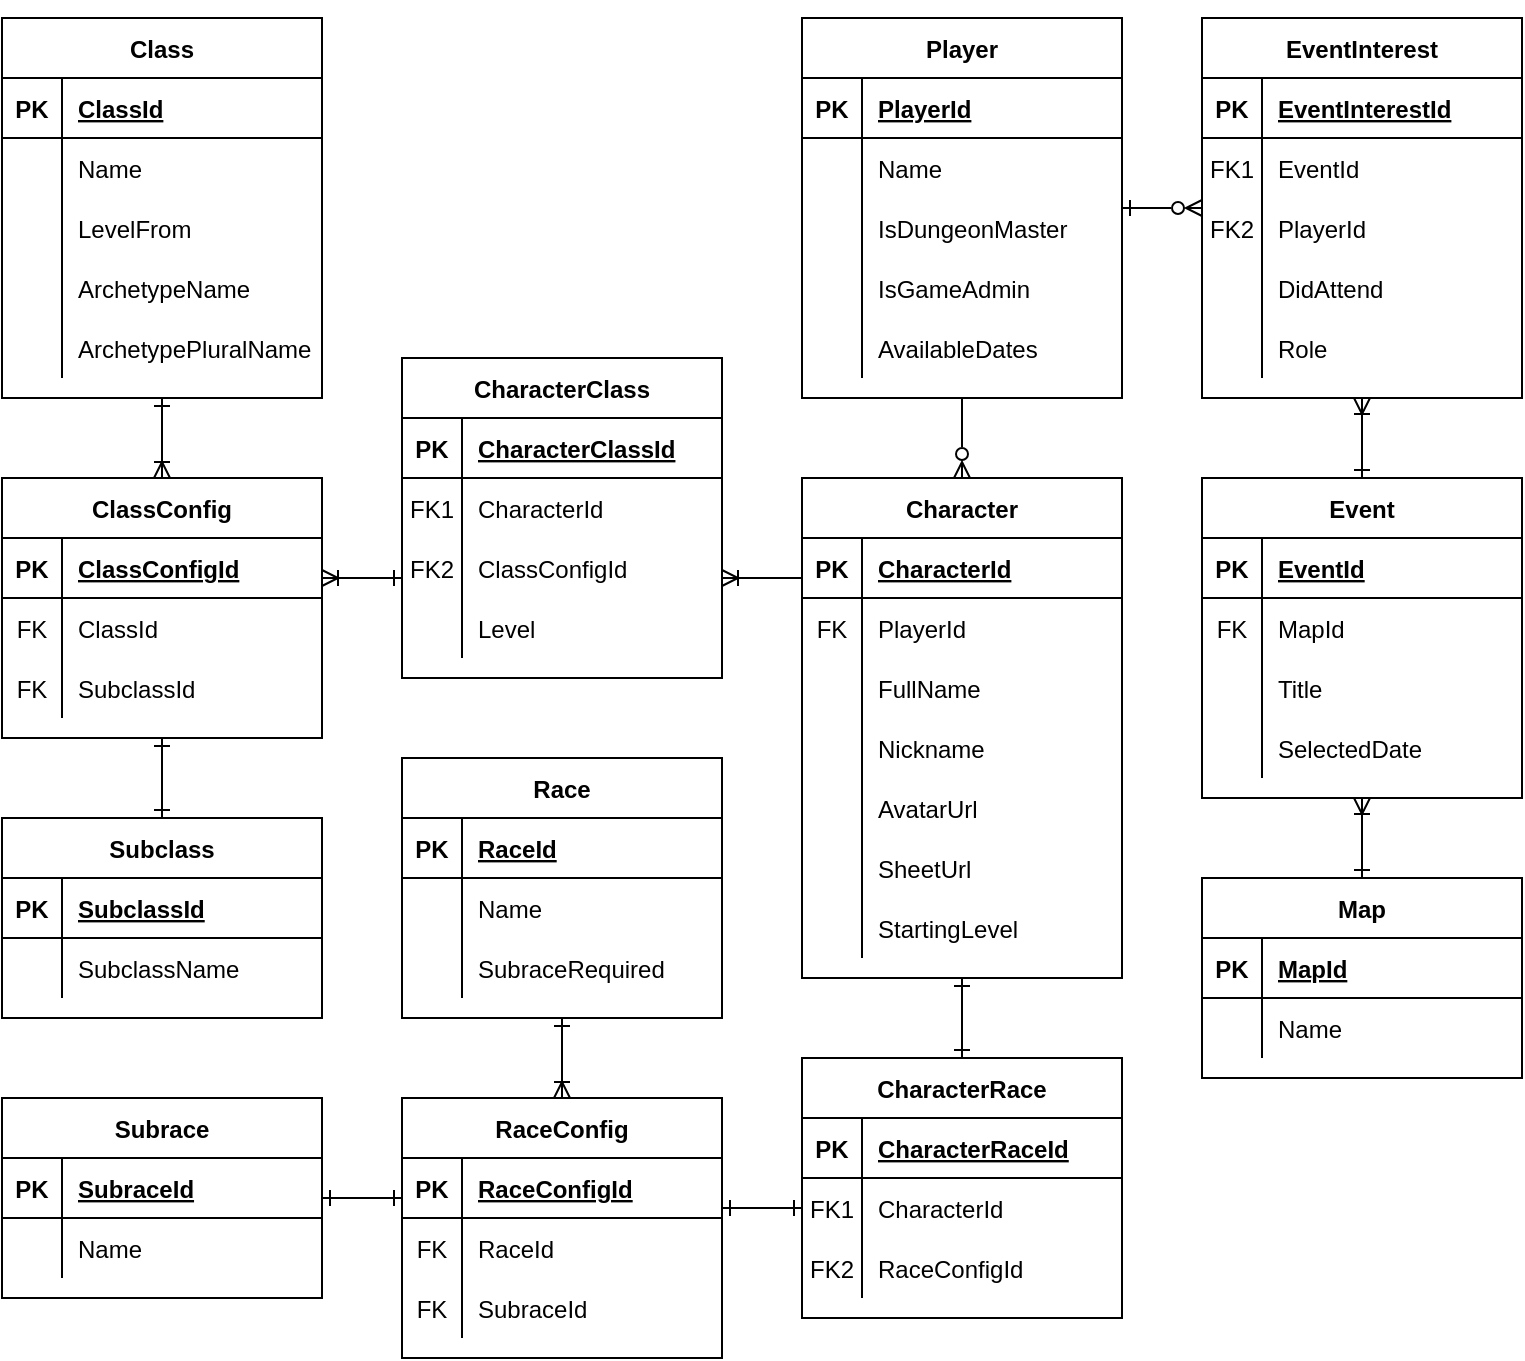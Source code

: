 <mxfile version="20.2.0" type="device"><diagram id="2PIoHwOyFSib4ZtVBoUn" name="Page-1"><mxGraphModel dx="2062" dy="1114" grid="1" gridSize="10" guides="1" tooltips="1" connect="1" arrows="1" fold="1" page="1" pageScale="1" pageWidth="827" pageHeight="1169" math="0" shadow="0"><root><mxCell id="0"/><mxCell id="1" parent="0"/><mxCell id="pl00mr86rT-ZZUNnbd3c-771" style="edgeStyle=elbowEdgeStyle;rounded=0;orthogonalLoop=1;jettySize=auto;elbow=vertical;html=1;startArrow=baseDash;startFill=0;endArrow=ERoneToMany;endFill=0;jumpStyle=arc;" parent="1" source="pl00mr86rT-ZZUNnbd3c-773" target="pl00mr86rT-ZZUNnbd3c-894" edge="1"><mxGeometry relative="1" as="geometry"/></mxCell><mxCell id="pl00mr86rT-ZZUNnbd3c-773" value="Character" style="shape=table;startSize=30;container=1;collapsible=1;childLayout=tableLayout;fixedRows=1;rowLines=0;fontStyle=1;align=center;resizeLast=1;strokeColor=default;" parent="1" vertex="1"><mxGeometry x="440" y="270" width="160" height="250" as="geometry"><mxRectangle x="250" y="50" width="100" height="30" as="alternateBounds"/></mxGeometry></mxCell><mxCell id="pl00mr86rT-ZZUNnbd3c-774" value="" style="shape=tableRow;horizontal=0;startSize=0;swimlaneHead=0;swimlaneBody=0;fillColor=none;collapsible=0;dropTarget=0;points=[[0,0.5],[1,0.5]];portConstraint=eastwest;top=0;left=0;right=0;bottom=1;strokeColor=default;" parent="pl00mr86rT-ZZUNnbd3c-773" vertex="1"><mxGeometry y="30" width="160" height="30" as="geometry"/></mxCell><mxCell id="pl00mr86rT-ZZUNnbd3c-775" value="PK" style="shape=partialRectangle;connectable=0;fillColor=none;top=0;left=0;bottom=0;right=0;fontStyle=1;overflow=hidden;strokeColor=default;" parent="pl00mr86rT-ZZUNnbd3c-774" vertex="1"><mxGeometry width="30" height="30" as="geometry"><mxRectangle width="30" height="30" as="alternateBounds"/></mxGeometry></mxCell><mxCell id="pl00mr86rT-ZZUNnbd3c-776" value="CharacterId" style="shape=partialRectangle;connectable=0;fillColor=none;top=0;left=0;bottom=0;right=0;align=left;spacingLeft=6;fontStyle=5;overflow=hidden;strokeColor=default;" parent="pl00mr86rT-ZZUNnbd3c-774" vertex="1"><mxGeometry x="30" width="130" height="30" as="geometry"><mxRectangle width="130" height="30" as="alternateBounds"/></mxGeometry></mxCell><mxCell id="pl00mr86rT-ZZUNnbd3c-777" value="" style="shape=tableRow;horizontal=0;startSize=0;swimlaneHead=0;swimlaneBody=0;fillColor=none;collapsible=0;dropTarget=0;points=[[0,0.5],[1,0.5]];portConstraint=eastwest;top=0;left=0;right=0;bottom=0;strokeColor=default;" parent="pl00mr86rT-ZZUNnbd3c-773" vertex="1"><mxGeometry y="60" width="160" height="30" as="geometry"/></mxCell><mxCell id="pl00mr86rT-ZZUNnbd3c-778" value="FK" style="shape=partialRectangle;connectable=0;fillColor=none;top=0;left=0;bottom=0;right=0;fontStyle=0;overflow=hidden;strokeColor=default;" parent="pl00mr86rT-ZZUNnbd3c-777" vertex="1"><mxGeometry width="30" height="30" as="geometry"><mxRectangle width="30" height="30" as="alternateBounds"/></mxGeometry></mxCell><mxCell id="pl00mr86rT-ZZUNnbd3c-779" value="PlayerId" style="shape=partialRectangle;connectable=0;fillColor=none;top=0;left=0;bottom=0;right=0;align=left;spacingLeft=6;fontStyle=0;overflow=hidden;strokeColor=default;" parent="pl00mr86rT-ZZUNnbd3c-777" vertex="1"><mxGeometry x="30" width="130" height="30" as="geometry"><mxRectangle width="130" height="30" as="alternateBounds"/></mxGeometry></mxCell><mxCell id="pl00mr86rT-ZZUNnbd3c-780" value="" style="shape=tableRow;horizontal=0;startSize=0;swimlaneHead=0;swimlaneBody=0;fillColor=none;collapsible=0;dropTarget=0;points=[[0,0.5],[1,0.5]];portConstraint=eastwest;top=0;left=0;right=0;bottom=0;strokeColor=default;" parent="pl00mr86rT-ZZUNnbd3c-773" vertex="1"><mxGeometry y="90" width="160" height="30" as="geometry"/></mxCell><mxCell id="pl00mr86rT-ZZUNnbd3c-781" value="" style="shape=partialRectangle;connectable=0;fillColor=none;top=0;left=0;bottom=0;right=0;editable=1;overflow=hidden;strokeColor=default;" parent="pl00mr86rT-ZZUNnbd3c-780" vertex="1"><mxGeometry width="30" height="30" as="geometry"><mxRectangle width="30" height="30" as="alternateBounds"/></mxGeometry></mxCell><mxCell id="pl00mr86rT-ZZUNnbd3c-782" value="FullName" style="shape=partialRectangle;connectable=0;fillColor=none;top=0;left=0;bottom=0;right=0;align=left;spacingLeft=6;overflow=hidden;strokeColor=default;" parent="pl00mr86rT-ZZUNnbd3c-780" vertex="1"><mxGeometry x="30" width="130" height="30" as="geometry"><mxRectangle width="130" height="30" as="alternateBounds"/></mxGeometry></mxCell><mxCell id="pl00mr86rT-ZZUNnbd3c-783" value="" style="shape=tableRow;horizontal=0;startSize=0;swimlaneHead=0;swimlaneBody=0;fillColor=none;collapsible=0;dropTarget=0;points=[[0,0.5],[1,0.5]];portConstraint=eastwest;top=0;left=0;right=0;bottom=0;strokeColor=default;" parent="pl00mr86rT-ZZUNnbd3c-773" vertex="1"><mxGeometry y="120" width="160" height="30" as="geometry"/></mxCell><mxCell id="pl00mr86rT-ZZUNnbd3c-784" value="" style="shape=partialRectangle;connectable=0;fillColor=none;top=0;left=0;bottom=0;right=0;editable=1;overflow=hidden;strokeColor=default;" parent="pl00mr86rT-ZZUNnbd3c-783" vertex="1"><mxGeometry width="30" height="30" as="geometry"><mxRectangle width="30" height="30" as="alternateBounds"/></mxGeometry></mxCell><mxCell id="pl00mr86rT-ZZUNnbd3c-785" value="Nickname" style="shape=partialRectangle;connectable=0;fillColor=none;top=0;left=0;bottom=0;right=0;align=left;spacingLeft=6;overflow=hidden;strokeColor=default;" parent="pl00mr86rT-ZZUNnbd3c-783" vertex="1"><mxGeometry x="30" width="130" height="30" as="geometry"><mxRectangle width="130" height="30" as="alternateBounds"/></mxGeometry></mxCell><mxCell id="pl00mr86rT-ZZUNnbd3c-786" value="" style="shape=tableRow;horizontal=0;startSize=0;swimlaneHead=0;swimlaneBody=0;fillColor=none;collapsible=0;dropTarget=0;points=[[0,0.5],[1,0.5]];portConstraint=eastwest;top=0;left=0;right=0;bottom=0;strokeColor=default;" parent="pl00mr86rT-ZZUNnbd3c-773" vertex="1"><mxGeometry y="150" width="160" height="30" as="geometry"/></mxCell><mxCell id="pl00mr86rT-ZZUNnbd3c-787" value="" style="shape=partialRectangle;connectable=0;fillColor=none;top=0;left=0;bottom=0;right=0;editable=1;overflow=hidden;strokeColor=default;" parent="pl00mr86rT-ZZUNnbd3c-786" vertex="1"><mxGeometry width="30" height="30" as="geometry"><mxRectangle width="30" height="30" as="alternateBounds"/></mxGeometry></mxCell><mxCell id="pl00mr86rT-ZZUNnbd3c-788" value="AvatarUrl" style="shape=partialRectangle;connectable=0;fillColor=none;top=0;left=0;bottom=0;right=0;align=left;spacingLeft=6;overflow=hidden;strokeColor=default;" parent="pl00mr86rT-ZZUNnbd3c-786" vertex="1"><mxGeometry x="30" width="130" height="30" as="geometry"><mxRectangle width="130" height="30" as="alternateBounds"/></mxGeometry></mxCell><mxCell id="pl00mr86rT-ZZUNnbd3c-789" value="" style="shape=tableRow;horizontal=0;startSize=0;swimlaneHead=0;swimlaneBody=0;fillColor=none;collapsible=0;dropTarget=0;points=[[0,0.5],[1,0.5]];portConstraint=eastwest;top=0;left=0;right=0;bottom=0;strokeColor=default;" parent="pl00mr86rT-ZZUNnbd3c-773" vertex="1"><mxGeometry y="180" width="160" height="30" as="geometry"/></mxCell><mxCell id="pl00mr86rT-ZZUNnbd3c-790" value="" style="shape=partialRectangle;connectable=0;fillColor=none;top=0;left=0;bottom=0;right=0;editable=1;overflow=hidden;strokeColor=default;" parent="pl00mr86rT-ZZUNnbd3c-789" vertex="1"><mxGeometry width="30" height="30" as="geometry"><mxRectangle width="30" height="30" as="alternateBounds"/></mxGeometry></mxCell><mxCell id="pl00mr86rT-ZZUNnbd3c-791" value="SheetUrl" style="shape=partialRectangle;connectable=0;fillColor=none;top=0;left=0;bottom=0;right=0;align=left;spacingLeft=6;overflow=hidden;strokeColor=default;" parent="pl00mr86rT-ZZUNnbd3c-789" vertex="1"><mxGeometry x="30" width="130" height="30" as="geometry"><mxRectangle width="130" height="30" as="alternateBounds"/></mxGeometry></mxCell><mxCell id="pl00mr86rT-ZZUNnbd3c-792" value="" style="shape=tableRow;horizontal=0;startSize=0;swimlaneHead=0;swimlaneBody=0;fillColor=none;collapsible=0;dropTarget=0;points=[[0,0.5],[1,0.5]];portConstraint=eastwest;top=0;left=0;right=0;bottom=0;strokeColor=default;" parent="pl00mr86rT-ZZUNnbd3c-773" vertex="1"><mxGeometry y="210" width="160" height="30" as="geometry"/></mxCell><mxCell id="pl00mr86rT-ZZUNnbd3c-793" value="" style="shape=partialRectangle;connectable=0;fillColor=none;top=0;left=0;bottom=0;right=0;editable=1;overflow=hidden;strokeColor=default;" parent="pl00mr86rT-ZZUNnbd3c-792" vertex="1"><mxGeometry width="30" height="30" as="geometry"><mxRectangle width="30" height="30" as="alternateBounds"/></mxGeometry></mxCell><mxCell id="pl00mr86rT-ZZUNnbd3c-794" value="StartingLevel" style="shape=partialRectangle;connectable=0;fillColor=none;top=0;left=0;bottom=0;right=0;align=left;spacingLeft=6;overflow=hidden;strokeColor=default;" parent="pl00mr86rT-ZZUNnbd3c-792" vertex="1"><mxGeometry x="30" width="130" height="30" as="geometry"><mxRectangle width="130" height="30" as="alternateBounds"/></mxGeometry></mxCell><mxCell id="pl00mr86rT-ZZUNnbd3c-795" style="edgeStyle=elbowEdgeStyle;rounded=0;orthogonalLoop=1;jettySize=auto;elbow=vertical;html=1;startArrow=ERone;startFill=0;endArrow=ERoneToMany;endFill=0;jumpStyle=arc;" parent="1" source="pl00mr86rT-ZZUNnbd3c-796" target="pl00mr86rT-ZZUNnbd3c-810" edge="1"><mxGeometry relative="1" as="geometry"/></mxCell><mxCell id="pl00mr86rT-ZZUNnbd3c-796" value="Event" style="shape=table;startSize=30;container=1;collapsible=1;childLayout=tableLayout;fixedRows=1;rowLines=0;fontStyle=1;align=center;resizeLast=1;strokeColor=default;" parent="1" vertex="1"><mxGeometry x="640" y="270" width="160" height="160" as="geometry"/></mxCell><mxCell id="pl00mr86rT-ZZUNnbd3c-797" value="" style="shape=tableRow;horizontal=0;startSize=0;swimlaneHead=0;swimlaneBody=0;fillColor=none;collapsible=0;dropTarget=0;points=[[0,0.5],[1,0.5]];portConstraint=eastwest;top=0;left=0;right=0;bottom=1;strokeColor=default;" parent="pl00mr86rT-ZZUNnbd3c-796" vertex="1"><mxGeometry y="30" width="160" height="30" as="geometry"/></mxCell><mxCell id="pl00mr86rT-ZZUNnbd3c-798" value="PK" style="shape=partialRectangle;connectable=0;fillColor=none;top=0;left=0;bottom=0;right=0;fontStyle=1;overflow=hidden;strokeColor=default;" parent="pl00mr86rT-ZZUNnbd3c-797" vertex="1"><mxGeometry width="30" height="30" as="geometry"><mxRectangle width="30" height="30" as="alternateBounds"/></mxGeometry></mxCell><mxCell id="pl00mr86rT-ZZUNnbd3c-799" value="EventId" style="shape=partialRectangle;connectable=0;fillColor=none;top=0;left=0;bottom=0;right=0;align=left;spacingLeft=6;fontStyle=5;overflow=hidden;strokeColor=default;" parent="pl00mr86rT-ZZUNnbd3c-797" vertex="1"><mxGeometry x="30" width="130" height="30" as="geometry"><mxRectangle width="130" height="30" as="alternateBounds"/></mxGeometry></mxCell><mxCell id="eulOB5lbCANw5u2mV5R6-4" value="" style="shape=tableRow;horizontal=0;startSize=0;swimlaneHead=0;swimlaneBody=0;fillColor=none;collapsible=0;dropTarget=0;points=[[0,0.5],[1,0.5]];portConstraint=eastwest;top=0;left=0;right=0;bottom=0;" parent="pl00mr86rT-ZZUNnbd3c-796" vertex="1"><mxGeometry y="60" width="160" height="30" as="geometry"/></mxCell><mxCell id="eulOB5lbCANw5u2mV5R6-5" value="FK" style="shape=partialRectangle;connectable=0;fillColor=none;top=0;left=0;bottom=0;right=0;fontStyle=0;overflow=hidden;" parent="eulOB5lbCANw5u2mV5R6-4" vertex="1"><mxGeometry width="30" height="30" as="geometry"><mxRectangle width="30" height="30" as="alternateBounds"/></mxGeometry></mxCell><mxCell id="eulOB5lbCANw5u2mV5R6-6" value="MapId" style="shape=partialRectangle;connectable=0;fillColor=none;top=0;left=0;bottom=0;right=0;align=left;spacingLeft=6;fontStyle=0;overflow=hidden;" parent="eulOB5lbCANw5u2mV5R6-4" vertex="1"><mxGeometry x="30" width="130" height="30" as="geometry"><mxRectangle width="130" height="30" as="alternateBounds"/></mxGeometry></mxCell><mxCell id="pl00mr86rT-ZZUNnbd3c-803" value="" style="shape=tableRow;horizontal=0;startSize=0;swimlaneHead=0;swimlaneBody=0;fillColor=none;collapsible=0;dropTarget=0;points=[[0,0.5],[1,0.5]];portConstraint=eastwest;top=0;left=0;right=0;bottom=0;strokeColor=default;" parent="pl00mr86rT-ZZUNnbd3c-796" vertex="1"><mxGeometry y="90" width="160" height="30" as="geometry"/></mxCell><mxCell id="pl00mr86rT-ZZUNnbd3c-804" value="" style="shape=partialRectangle;connectable=0;fillColor=none;top=0;left=0;bottom=0;right=0;editable=1;overflow=hidden;strokeColor=default;" parent="pl00mr86rT-ZZUNnbd3c-803" vertex="1"><mxGeometry width="30" height="30" as="geometry"><mxRectangle width="30" height="30" as="alternateBounds"/></mxGeometry></mxCell><mxCell id="pl00mr86rT-ZZUNnbd3c-805" value="Title" style="shape=partialRectangle;connectable=0;fillColor=none;top=0;left=0;bottom=0;right=0;align=left;spacingLeft=6;overflow=hidden;strokeColor=default;" parent="pl00mr86rT-ZZUNnbd3c-803" vertex="1"><mxGeometry x="30" width="130" height="30" as="geometry"><mxRectangle width="130" height="30" as="alternateBounds"/></mxGeometry></mxCell><mxCell id="pl00mr86rT-ZZUNnbd3c-806" value="" style="shape=tableRow;horizontal=0;startSize=0;swimlaneHead=0;swimlaneBody=0;fillColor=none;collapsible=0;dropTarget=0;points=[[0,0.5],[1,0.5]];portConstraint=eastwest;top=0;left=0;right=0;bottom=0;strokeColor=default;" parent="pl00mr86rT-ZZUNnbd3c-796" vertex="1"><mxGeometry y="120" width="160" height="30" as="geometry"/></mxCell><mxCell id="pl00mr86rT-ZZUNnbd3c-807" value="" style="shape=partialRectangle;connectable=0;fillColor=none;top=0;left=0;bottom=0;right=0;editable=1;overflow=hidden;strokeColor=default;" parent="pl00mr86rT-ZZUNnbd3c-806" vertex="1"><mxGeometry width="30" height="30" as="geometry"><mxRectangle width="30" height="30" as="alternateBounds"/></mxGeometry></mxCell><mxCell id="pl00mr86rT-ZZUNnbd3c-808" value="SelectedDate" style="shape=partialRectangle;connectable=0;fillColor=none;top=0;left=0;bottom=0;right=0;align=left;spacingLeft=6;overflow=hidden;strokeColor=default;" parent="pl00mr86rT-ZZUNnbd3c-806" vertex="1"><mxGeometry x="30" width="130" height="30" as="geometry"><mxRectangle width="130" height="30" as="alternateBounds"/></mxGeometry></mxCell><mxCell id="pl00mr86rT-ZZUNnbd3c-810" value="EventInterest" style="shape=table;startSize=30;container=1;collapsible=1;childLayout=tableLayout;fixedRows=1;rowLines=0;fontStyle=1;align=center;resizeLast=1;strokeColor=default;" parent="1" vertex="1"><mxGeometry x="640" y="40" width="160" height="190" as="geometry"/></mxCell><mxCell id="pl00mr86rT-ZZUNnbd3c-811" value="" style="shape=tableRow;horizontal=0;startSize=0;swimlaneHead=0;swimlaneBody=0;fillColor=none;collapsible=0;dropTarget=0;points=[[0,0.5],[1,0.5]];portConstraint=eastwest;top=0;left=0;right=0;bottom=1;strokeColor=default;" parent="pl00mr86rT-ZZUNnbd3c-810" vertex="1"><mxGeometry y="30" width="160" height="30" as="geometry"/></mxCell><mxCell id="pl00mr86rT-ZZUNnbd3c-812" value="PK" style="shape=partialRectangle;connectable=0;fillColor=none;top=0;left=0;bottom=0;right=0;fontStyle=1;overflow=hidden;strokeColor=default;" parent="pl00mr86rT-ZZUNnbd3c-811" vertex="1"><mxGeometry width="30" height="30" as="geometry"><mxRectangle width="30" height="30" as="alternateBounds"/></mxGeometry></mxCell><mxCell id="pl00mr86rT-ZZUNnbd3c-813" value="EventInterestId" style="shape=partialRectangle;connectable=0;fillColor=none;top=0;left=0;bottom=0;right=0;align=left;spacingLeft=6;fontStyle=5;overflow=hidden;strokeColor=default;" parent="pl00mr86rT-ZZUNnbd3c-811" vertex="1"><mxGeometry x="30" width="130" height="30" as="geometry"><mxRectangle width="130" height="30" as="alternateBounds"/></mxGeometry></mxCell><mxCell id="pl00mr86rT-ZZUNnbd3c-814" value="" style="shape=tableRow;horizontal=0;startSize=0;swimlaneHead=0;swimlaneBody=0;fillColor=none;collapsible=0;dropTarget=0;points=[[0,0.5],[1,0.5]];portConstraint=eastwest;top=0;left=0;right=0;bottom=0;strokeColor=default;" parent="pl00mr86rT-ZZUNnbd3c-810" vertex="1"><mxGeometry y="60" width="160" height="30" as="geometry"/></mxCell><mxCell id="pl00mr86rT-ZZUNnbd3c-815" value="FK1" style="shape=partialRectangle;connectable=0;fillColor=none;top=0;left=0;bottom=0;right=0;fontStyle=0;overflow=hidden;strokeColor=default;" parent="pl00mr86rT-ZZUNnbd3c-814" vertex="1"><mxGeometry width="30" height="30" as="geometry"><mxRectangle width="30" height="30" as="alternateBounds"/></mxGeometry></mxCell><mxCell id="pl00mr86rT-ZZUNnbd3c-816" value="EventId" style="shape=partialRectangle;connectable=0;fillColor=none;top=0;left=0;bottom=0;right=0;align=left;spacingLeft=6;fontStyle=0;overflow=hidden;strokeColor=default;" parent="pl00mr86rT-ZZUNnbd3c-814" vertex="1"><mxGeometry x="30" width="130" height="30" as="geometry"><mxRectangle width="130" height="30" as="alternateBounds"/></mxGeometry></mxCell><mxCell id="pl00mr86rT-ZZUNnbd3c-817" value="" style="shape=tableRow;horizontal=0;startSize=0;swimlaneHead=0;swimlaneBody=0;fillColor=none;collapsible=0;dropTarget=0;points=[[0,0.5],[1,0.5]];portConstraint=eastwest;top=0;left=0;right=0;bottom=0;strokeColor=default;" parent="pl00mr86rT-ZZUNnbd3c-810" vertex="1"><mxGeometry y="90" width="160" height="30" as="geometry"/></mxCell><mxCell id="pl00mr86rT-ZZUNnbd3c-818" value="FK2" style="shape=partialRectangle;connectable=0;fillColor=none;top=0;left=0;bottom=0;right=0;fontStyle=0;overflow=hidden;strokeColor=default;" parent="pl00mr86rT-ZZUNnbd3c-817" vertex="1"><mxGeometry width="30" height="30" as="geometry"><mxRectangle width="30" height="30" as="alternateBounds"/></mxGeometry></mxCell><mxCell id="pl00mr86rT-ZZUNnbd3c-819" value="PlayerId" style="shape=partialRectangle;connectable=0;fillColor=none;top=0;left=0;bottom=0;right=0;align=left;spacingLeft=6;fontStyle=0;overflow=hidden;strokeColor=default;" parent="pl00mr86rT-ZZUNnbd3c-817" vertex="1"><mxGeometry x="30" width="130" height="30" as="geometry"><mxRectangle width="130" height="30" as="alternateBounds"/></mxGeometry></mxCell><mxCell id="pl00mr86rT-ZZUNnbd3c-820" value="" style="shape=tableRow;horizontal=0;startSize=0;swimlaneHead=0;swimlaneBody=0;fillColor=none;collapsible=0;dropTarget=0;points=[[0,0.5],[1,0.5]];portConstraint=eastwest;top=0;left=0;right=0;bottom=0;strokeColor=default;" parent="pl00mr86rT-ZZUNnbd3c-810" vertex="1"><mxGeometry y="120" width="160" height="30" as="geometry"/></mxCell><mxCell id="pl00mr86rT-ZZUNnbd3c-821" value="" style="shape=partialRectangle;connectable=0;fillColor=none;top=0;left=0;bottom=0;right=0;editable=1;overflow=hidden;strokeColor=default;" parent="pl00mr86rT-ZZUNnbd3c-820" vertex="1"><mxGeometry width="30" height="30" as="geometry"><mxRectangle width="30" height="30" as="alternateBounds"/></mxGeometry></mxCell><mxCell id="pl00mr86rT-ZZUNnbd3c-822" value="DidAttend" style="shape=partialRectangle;connectable=0;fillColor=none;top=0;left=0;bottom=0;right=0;align=left;spacingLeft=6;overflow=hidden;strokeColor=default;" parent="pl00mr86rT-ZZUNnbd3c-820" vertex="1"><mxGeometry x="30" width="130" height="30" as="geometry"><mxRectangle width="130" height="30" as="alternateBounds"/></mxGeometry></mxCell><mxCell id="u3rQ0SzodB-7-QJW2lzJ-1" value="" style="shape=tableRow;horizontal=0;startSize=0;swimlaneHead=0;swimlaneBody=0;fillColor=none;collapsible=0;dropTarget=0;points=[[0,0.5],[1,0.5]];portConstraint=eastwest;top=0;left=0;right=0;bottom=0;" parent="pl00mr86rT-ZZUNnbd3c-810" vertex="1"><mxGeometry y="150" width="160" height="30" as="geometry"/></mxCell><mxCell id="u3rQ0SzodB-7-QJW2lzJ-2" value="" style="shape=partialRectangle;connectable=0;fillColor=none;top=0;left=0;bottom=0;right=0;editable=1;overflow=hidden;" parent="u3rQ0SzodB-7-QJW2lzJ-1" vertex="1"><mxGeometry width="30" height="30" as="geometry"><mxRectangle width="30" height="30" as="alternateBounds"/></mxGeometry></mxCell><mxCell id="u3rQ0SzodB-7-QJW2lzJ-3" value="Role" style="shape=partialRectangle;connectable=0;fillColor=none;top=0;left=0;bottom=0;right=0;align=left;spacingLeft=6;overflow=hidden;" parent="u3rQ0SzodB-7-QJW2lzJ-1" vertex="1"><mxGeometry x="30" width="130" height="30" as="geometry"><mxRectangle width="130" height="30" as="alternateBounds"/></mxGeometry></mxCell><mxCell id="pl00mr86rT-ZZUNnbd3c-836" style="edgeStyle=elbowEdgeStyle;rounded=0;orthogonalLoop=1;jettySize=auto;elbow=vertical;html=1;startArrow=baseDash;startFill=0;endArrow=ERzeroToMany;endFill=0;jumpStyle=arc;" parent="1" source="pl00mr86rT-ZZUNnbd3c-838" target="pl00mr86rT-ZZUNnbd3c-773" edge="1"><mxGeometry relative="1" as="geometry"/></mxCell><mxCell id="pl00mr86rT-ZZUNnbd3c-837" style="edgeStyle=elbowEdgeStyle;orthogonalLoop=1;jettySize=auto;html=1;startArrow=ERone;startFill=0;endArrow=ERzeroToMany;endFill=0;rounded=0;jumpStyle=arc;elbow=vertical;" parent="1" source="pl00mr86rT-ZZUNnbd3c-838" target="pl00mr86rT-ZZUNnbd3c-810" edge="1"><mxGeometry relative="1" as="geometry"/></mxCell><mxCell id="pl00mr86rT-ZZUNnbd3c-838" value="Player" style="shape=table;startSize=30;container=1;collapsible=1;childLayout=tableLayout;fixedRows=1;rowLines=0;fontStyle=1;align=center;resizeLast=1;strokeColor=default;" parent="1" vertex="1"><mxGeometry x="440" y="40" width="160" height="190" as="geometry"/></mxCell><mxCell id="pl00mr86rT-ZZUNnbd3c-839" value="" style="shape=tableRow;horizontal=0;startSize=0;swimlaneHead=0;swimlaneBody=0;fillColor=none;collapsible=0;dropTarget=0;points=[[0,0.5],[1,0.5]];portConstraint=eastwest;top=0;left=0;right=0;bottom=1;strokeColor=default;" parent="pl00mr86rT-ZZUNnbd3c-838" vertex="1"><mxGeometry y="30" width="160" height="30" as="geometry"/></mxCell><mxCell id="pl00mr86rT-ZZUNnbd3c-840" value="PK" style="shape=partialRectangle;connectable=0;fillColor=none;top=0;left=0;bottom=0;right=0;fontStyle=1;overflow=hidden;strokeColor=default;" parent="pl00mr86rT-ZZUNnbd3c-839" vertex="1"><mxGeometry width="30" height="30" as="geometry"><mxRectangle width="30" height="30" as="alternateBounds"/></mxGeometry></mxCell><mxCell id="pl00mr86rT-ZZUNnbd3c-841" value="PlayerId" style="shape=partialRectangle;connectable=0;fillColor=none;top=0;left=0;bottom=0;right=0;align=left;spacingLeft=6;fontStyle=5;overflow=hidden;strokeColor=default;" parent="pl00mr86rT-ZZUNnbd3c-839" vertex="1"><mxGeometry x="30" width="130" height="30" as="geometry"><mxRectangle width="130" height="30" as="alternateBounds"/></mxGeometry></mxCell><mxCell id="pl00mr86rT-ZZUNnbd3c-842" value="" style="shape=tableRow;horizontal=0;startSize=0;swimlaneHead=0;swimlaneBody=0;fillColor=none;collapsible=0;dropTarget=0;points=[[0,0.5],[1,0.5]];portConstraint=eastwest;top=0;left=0;right=0;bottom=0;strokeColor=default;" parent="pl00mr86rT-ZZUNnbd3c-838" vertex="1"><mxGeometry y="60" width="160" height="30" as="geometry"/></mxCell><mxCell id="pl00mr86rT-ZZUNnbd3c-843" value="" style="shape=partialRectangle;connectable=0;fillColor=none;top=0;left=0;bottom=0;right=0;editable=1;overflow=hidden;strokeColor=default;" parent="pl00mr86rT-ZZUNnbd3c-842" vertex="1"><mxGeometry width="30" height="30" as="geometry"><mxRectangle width="30" height="30" as="alternateBounds"/></mxGeometry></mxCell><mxCell id="pl00mr86rT-ZZUNnbd3c-844" value="Name" style="shape=partialRectangle;connectable=0;fillColor=none;top=0;left=0;bottom=0;right=0;align=left;spacingLeft=6;overflow=hidden;strokeColor=default;" parent="pl00mr86rT-ZZUNnbd3c-842" vertex="1"><mxGeometry x="30" width="130" height="30" as="geometry"><mxRectangle width="130" height="30" as="alternateBounds"/></mxGeometry></mxCell><mxCell id="pl00mr86rT-ZZUNnbd3c-845" value="" style="shape=tableRow;horizontal=0;startSize=0;swimlaneHead=0;swimlaneBody=0;fillColor=none;collapsible=0;dropTarget=0;points=[[0,0.5],[1,0.5]];portConstraint=eastwest;top=0;left=0;right=0;bottom=0;strokeColor=default;" parent="pl00mr86rT-ZZUNnbd3c-838" vertex="1"><mxGeometry y="90" width="160" height="30" as="geometry"/></mxCell><mxCell id="pl00mr86rT-ZZUNnbd3c-846" value="" style="shape=partialRectangle;connectable=0;fillColor=none;top=0;left=0;bottom=0;right=0;editable=1;overflow=hidden;strokeColor=default;" parent="pl00mr86rT-ZZUNnbd3c-845" vertex="1"><mxGeometry width="30" height="30" as="geometry"><mxRectangle width="30" height="30" as="alternateBounds"/></mxGeometry></mxCell><mxCell id="pl00mr86rT-ZZUNnbd3c-847" value="IsDungeonMaster" style="shape=partialRectangle;connectable=0;fillColor=none;top=0;left=0;bottom=0;right=0;align=left;spacingLeft=6;overflow=hidden;strokeColor=default;" parent="pl00mr86rT-ZZUNnbd3c-845" vertex="1"><mxGeometry x="30" width="130" height="30" as="geometry"><mxRectangle width="130" height="30" as="alternateBounds"/></mxGeometry></mxCell><mxCell id="pl00mr86rT-ZZUNnbd3c-848" value="" style="shape=tableRow;horizontal=0;startSize=0;swimlaneHead=0;swimlaneBody=0;fillColor=none;collapsible=0;dropTarget=0;points=[[0,0.5],[1,0.5]];portConstraint=eastwest;top=0;left=0;right=0;bottom=0;strokeColor=default;" parent="pl00mr86rT-ZZUNnbd3c-838" vertex="1"><mxGeometry y="120" width="160" height="30" as="geometry"/></mxCell><mxCell id="pl00mr86rT-ZZUNnbd3c-849" value="" style="shape=partialRectangle;connectable=0;fillColor=none;top=0;left=0;bottom=0;right=0;editable=1;overflow=hidden;strokeColor=default;" parent="pl00mr86rT-ZZUNnbd3c-848" vertex="1"><mxGeometry width="30" height="30" as="geometry"><mxRectangle width="30" height="30" as="alternateBounds"/></mxGeometry></mxCell><mxCell id="pl00mr86rT-ZZUNnbd3c-850" value="IsGameAdmin" style="shape=partialRectangle;connectable=0;fillColor=none;top=0;left=0;bottom=0;right=0;align=left;spacingLeft=6;overflow=hidden;strokeColor=default;" parent="pl00mr86rT-ZZUNnbd3c-848" vertex="1"><mxGeometry x="30" width="130" height="30" as="geometry"><mxRectangle width="130" height="30" as="alternateBounds"/></mxGeometry></mxCell><mxCell id="DCHIYSbHle-STQHi3aDu-1" value="" style="shape=tableRow;horizontal=0;startSize=0;swimlaneHead=0;swimlaneBody=0;fillColor=none;collapsible=0;dropTarget=0;points=[[0,0.5],[1,0.5]];portConstraint=eastwest;top=0;left=0;right=0;bottom=0;" parent="pl00mr86rT-ZZUNnbd3c-838" vertex="1"><mxGeometry y="150" width="160" height="30" as="geometry"/></mxCell><mxCell id="DCHIYSbHle-STQHi3aDu-2" value="" style="shape=partialRectangle;connectable=0;fillColor=none;top=0;left=0;bottom=0;right=0;editable=1;overflow=hidden;" parent="DCHIYSbHle-STQHi3aDu-1" vertex="1"><mxGeometry width="30" height="30" as="geometry"><mxRectangle width="30" height="30" as="alternateBounds"/></mxGeometry></mxCell><mxCell id="DCHIYSbHle-STQHi3aDu-3" value="AvailableDates" style="shape=partialRectangle;connectable=0;fillColor=none;top=0;left=0;bottom=0;right=0;align=left;spacingLeft=6;overflow=hidden;" parent="DCHIYSbHle-STQHi3aDu-1" vertex="1"><mxGeometry x="30" width="130" height="30" as="geometry"><mxRectangle width="130" height="30" as="alternateBounds"/></mxGeometry></mxCell><mxCell id="pl00mr86rT-ZZUNnbd3c-855" value="Class" style="shape=table;startSize=30;container=1;collapsible=1;childLayout=tableLayout;fixedRows=1;rowLines=0;fontStyle=1;align=center;resizeLast=1;strokeColor=default;" parent="1" vertex="1"><mxGeometry x="40" y="40" width="160" height="190" as="geometry"/></mxCell><mxCell id="pl00mr86rT-ZZUNnbd3c-856" value="" style="shape=tableRow;horizontal=0;startSize=0;swimlaneHead=0;swimlaneBody=0;fillColor=none;collapsible=0;dropTarget=0;points=[[0,0.5],[1,0.5]];portConstraint=eastwest;top=0;left=0;right=0;bottom=1;strokeColor=default;" parent="pl00mr86rT-ZZUNnbd3c-855" vertex="1"><mxGeometry y="30" width="160" height="30" as="geometry"/></mxCell><mxCell id="pl00mr86rT-ZZUNnbd3c-857" value="PK" style="shape=partialRectangle;connectable=0;fillColor=none;top=0;left=0;bottom=0;right=0;fontStyle=1;overflow=hidden;strokeColor=default;" parent="pl00mr86rT-ZZUNnbd3c-856" vertex="1"><mxGeometry width="30" height="30" as="geometry"><mxRectangle width="30" height="30" as="alternateBounds"/></mxGeometry></mxCell><mxCell id="pl00mr86rT-ZZUNnbd3c-858" value="ClassId" style="shape=partialRectangle;connectable=0;fillColor=none;top=0;left=0;bottom=0;right=0;align=left;spacingLeft=6;fontStyle=5;overflow=hidden;strokeColor=default;" parent="pl00mr86rT-ZZUNnbd3c-856" vertex="1"><mxGeometry x="30" width="130" height="30" as="geometry"><mxRectangle width="130" height="30" as="alternateBounds"/></mxGeometry></mxCell><mxCell id="pl00mr86rT-ZZUNnbd3c-859" value="" style="shape=tableRow;horizontal=0;startSize=0;swimlaneHead=0;swimlaneBody=0;fillColor=none;collapsible=0;dropTarget=0;points=[[0,0.5],[1,0.5]];portConstraint=eastwest;top=0;left=0;right=0;bottom=0;strokeColor=default;" parent="pl00mr86rT-ZZUNnbd3c-855" vertex="1"><mxGeometry y="60" width="160" height="30" as="geometry"/></mxCell><mxCell id="pl00mr86rT-ZZUNnbd3c-860" value="" style="shape=partialRectangle;connectable=0;fillColor=none;top=0;left=0;bottom=0;right=0;editable=1;overflow=hidden;strokeColor=default;" parent="pl00mr86rT-ZZUNnbd3c-859" vertex="1"><mxGeometry width="30" height="30" as="geometry"><mxRectangle width="30" height="30" as="alternateBounds"/></mxGeometry></mxCell><mxCell id="pl00mr86rT-ZZUNnbd3c-861" value="Name" style="shape=partialRectangle;connectable=0;fillColor=none;top=0;left=0;bottom=0;right=0;align=left;spacingLeft=6;overflow=hidden;strokeColor=default;" parent="pl00mr86rT-ZZUNnbd3c-859" vertex="1"><mxGeometry x="30" width="130" height="30" as="geometry"><mxRectangle width="130" height="30" as="alternateBounds"/></mxGeometry></mxCell><mxCell id="pl00mr86rT-ZZUNnbd3c-862" value="" style="shape=tableRow;horizontal=0;startSize=0;swimlaneHead=0;swimlaneBody=0;fillColor=none;collapsible=0;dropTarget=0;points=[[0,0.5],[1,0.5]];portConstraint=eastwest;top=0;left=0;right=0;bottom=0;strokeColor=default;" parent="pl00mr86rT-ZZUNnbd3c-855" vertex="1"><mxGeometry y="90" width="160" height="30" as="geometry"/></mxCell><mxCell id="pl00mr86rT-ZZUNnbd3c-863" value="" style="shape=partialRectangle;connectable=0;fillColor=none;top=0;left=0;bottom=0;right=0;editable=1;overflow=hidden;strokeColor=default;" parent="pl00mr86rT-ZZUNnbd3c-862" vertex="1"><mxGeometry width="30" height="30" as="geometry"><mxRectangle width="30" height="30" as="alternateBounds"/></mxGeometry></mxCell><mxCell id="pl00mr86rT-ZZUNnbd3c-864" value="LevelFrom" style="shape=partialRectangle;connectable=0;fillColor=none;top=0;left=0;bottom=0;right=0;align=left;spacingLeft=6;overflow=hidden;strokeColor=default;" parent="pl00mr86rT-ZZUNnbd3c-862" vertex="1"><mxGeometry x="30" width="130" height="30" as="geometry"><mxRectangle width="130" height="30" as="alternateBounds"/></mxGeometry></mxCell><mxCell id="QdIrigcbVR1fTFTvmTcF-112" value="" style="shape=tableRow;horizontal=0;startSize=0;swimlaneHead=0;swimlaneBody=0;fillColor=none;collapsible=0;dropTarget=0;points=[[0,0.5],[1,0.5]];portConstraint=eastwest;top=0;left=0;right=0;bottom=0;" parent="pl00mr86rT-ZZUNnbd3c-855" vertex="1"><mxGeometry y="120" width="160" height="30" as="geometry"/></mxCell><mxCell id="QdIrigcbVR1fTFTvmTcF-113" value="" style="shape=partialRectangle;connectable=0;fillColor=none;top=0;left=0;bottom=0;right=0;editable=1;overflow=hidden;" parent="QdIrigcbVR1fTFTvmTcF-112" vertex="1"><mxGeometry width="30" height="30" as="geometry"><mxRectangle width="30" height="30" as="alternateBounds"/></mxGeometry></mxCell><mxCell id="QdIrigcbVR1fTFTvmTcF-114" value="ArchetypeName" style="shape=partialRectangle;connectable=0;fillColor=none;top=0;left=0;bottom=0;right=0;align=left;spacingLeft=6;overflow=hidden;" parent="QdIrigcbVR1fTFTvmTcF-112" vertex="1"><mxGeometry x="30" width="130" height="30" as="geometry"><mxRectangle width="130" height="30" as="alternateBounds"/></mxGeometry></mxCell><mxCell id="QdIrigcbVR1fTFTvmTcF-115" value="" style="shape=tableRow;horizontal=0;startSize=0;swimlaneHead=0;swimlaneBody=0;fillColor=none;collapsible=0;dropTarget=0;points=[[0,0.5],[1,0.5]];portConstraint=eastwest;top=0;left=0;right=0;bottom=0;" parent="pl00mr86rT-ZZUNnbd3c-855" vertex="1"><mxGeometry y="150" width="160" height="30" as="geometry"/></mxCell><mxCell id="QdIrigcbVR1fTFTvmTcF-116" value="" style="shape=partialRectangle;connectable=0;fillColor=none;top=0;left=0;bottom=0;right=0;editable=1;overflow=hidden;" parent="QdIrigcbVR1fTFTvmTcF-115" vertex="1"><mxGeometry width="30" height="30" as="geometry"><mxRectangle width="30" height="30" as="alternateBounds"/></mxGeometry></mxCell><mxCell id="QdIrigcbVR1fTFTvmTcF-117" value="ArchetypePluralName" style="shape=partialRectangle;connectable=0;fillColor=none;top=0;left=0;bottom=0;right=0;align=left;spacingLeft=6;overflow=hidden;" parent="QdIrigcbVR1fTFTvmTcF-115" vertex="1"><mxGeometry x="30" width="130" height="30" as="geometry"><mxRectangle width="130" height="30" as="alternateBounds"/></mxGeometry></mxCell><mxCell id="pl00mr86rT-ZZUNnbd3c-866" value="Race" style="shape=table;startSize=30;container=1;collapsible=1;childLayout=tableLayout;fixedRows=1;rowLines=0;fontStyle=1;align=center;resizeLast=1;strokeColor=default;" parent="1" vertex="1"><mxGeometry x="240" y="410" width="160" height="130" as="geometry"/></mxCell><mxCell id="pl00mr86rT-ZZUNnbd3c-867" value="" style="shape=tableRow;horizontal=0;startSize=0;swimlaneHead=0;swimlaneBody=0;fillColor=none;collapsible=0;dropTarget=0;points=[[0,0.5],[1,0.5]];portConstraint=eastwest;top=0;left=0;right=0;bottom=1;strokeColor=default;" parent="pl00mr86rT-ZZUNnbd3c-866" vertex="1"><mxGeometry y="30" width="160" height="30" as="geometry"/></mxCell><mxCell id="pl00mr86rT-ZZUNnbd3c-868" value="PK" style="shape=partialRectangle;connectable=0;fillColor=none;top=0;left=0;bottom=0;right=0;fontStyle=1;overflow=hidden;strokeColor=default;" parent="pl00mr86rT-ZZUNnbd3c-867" vertex="1"><mxGeometry width="30" height="30" as="geometry"><mxRectangle width="30" height="30" as="alternateBounds"/></mxGeometry></mxCell><mxCell id="pl00mr86rT-ZZUNnbd3c-869" value="RaceId" style="shape=partialRectangle;connectable=0;fillColor=none;top=0;left=0;bottom=0;right=0;align=left;spacingLeft=6;fontStyle=5;overflow=hidden;strokeColor=default;" parent="pl00mr86rT-ZZUNnbd3c-867" vertex="1"><mxGeometry x="30" width="130" height="30" as="geometry"><mxRectangle width="130" height="30" as="alternateBounds"/></mxGeometry></mxCell><mxCell id="pl00mr86rT-ZZUNnbd3c-870" value="" style="shape=tableRow;horizontal=0;startSize=0;swimlaneHead=0;swimlaneBody=0;fillColor=none;collapsible=0;dropTarget=0;points=[[0,0.5],[1,0.5]];portConstraint=eastwest;top=0;left=0;right=0;bottom=0;strokeColor=default;" parent="pl00mr86rT-ZZUNnbd3c-866" vertex="1"><mxGeometry y="60" width="160" height="30" as="geometry"/></mxCell><mxCell id="pl00mr86rT-ZZUNnbd3c-871" value="" style="shape=partialRectangle;connectable=0;fillColor=none;top=0;left=0;bottom=0;right=0;editable=1;overflow=hidden;strokeColor=default;" parent="pl00mr86rT-ZZUNnbd3c-870" vertex="1"><mxGeometry width="30" height="30" as="geometry"><mxRectangle width="30" height="30" as="alternateBounds"/></mxGeometry></mxCell><mxCell id="pl00mr86rT-ZZUNnbd3c-872" value="Name" style="shape=partialRectangle;connectable=0;fillColor=none;top=0;left=0;bottom=0;right=0;align=left;spacingLeft=6;overflow=hidden;strokeColor=default;" parent="pl00mr86rT-ZZUNnbd3c-870" vertex="1"><mxGeometry x="30" width="130" height="30" as="geometry"><mxRectangle width="130" height="30" as="alternateBounds"/></mxGeometry></mxCell><mxCell id="u3rQ0SzodB-7-QJW2lzJ-4" value="" style="shape=tableRow;horizontal=0;startSize=0;swimlaneHead=0;swimlaneBody=0;fillColor=none;collapsible=0;dropTarget=0;points=[[0,0.5],[1,0.5]];portConstraint=eastwest;top=0;left=0;right=0;bottom=0;" parent="pl00mr86rT-ZZUNnbd3c-866" vertex="1"><mxGeometry y="90" width="160" height="30" as="geometry"/></mxCell><mxCell id="u3rQ0SzodB-7-QJW2lzJ-5" value="" style="shape=partialRectangle;connectable=0;fillColor=none;top=0;left=0;bottom=0;right=0;editable=1;overflow=hidden;" parent="u3rQ0SzodB-7-QJW2lzJ-4" vertex="1"><mxGeometry width="30" height="30" as="geometry"><mxRectangle width="30" height="30" as="alternateBounds"/></mxGeometry></mxCell><mxCell id="u3rQ0SzodB-7-QJW2lzJ-6" value="SubraceRequired" style="shape=partialRectangle;connectable=0;fillColor=none;top=0;left=0;bottom=0;right=0;align=left;spacingLeft=6;overflow=hidden;" parent="u3rQ0SzodB-7-QJW2lzJ-4" vertex="1"><mxGeometry x="30" width="130" height="30" as="geometry"><mxRectangle width="130" height="30" as="alternateBounds"/></mxGeometry></mxCell><mxCell id="pl00mr86rT-ZZUNnbd3c-873" value="Subclass" style="shape=table;startSize=30;container=1;collapsible=1;childLayout=tableLayout;fixedRows=1;rowLines=0;fontStyle=1;align=center;resizeLast=1;strokeColor=default;" parent="1" vertex="1"><mxGeometry x="40" y="440" width="160" height="100" as="geometry"/></mxCell><mxCell id="pl00mr86rT-ZZUNnbd3c-874" value="" style="shape=tableRow;horizontal=0;startSize=0;swimlaneHead=0;swimlaneBody=0;fillColor=none;collapsible=0;dropTarget=0;points=[[0,0.5],[1,0.5]];portConstraint=eastwest;top=0;left=0;right=0;bottom=1;strokeColor=default;" parent="pl00mr86rT-ZZUNnbd3c-873" vertex="1"><mxGeometry y="30" width="160" height="30" as="geometry"/></mxCell><mxCell id="pl00mr86rT-ZZUNnbd3c-875" value="PK" style="shape=partialRectangle;connectable=0;fillColor=none;top=0;left=0;bottom=0;right=0;fontStyle=1;overflow=hidden;strokeColor=default;" parent="pl00mr86rT-ZZUNnbd3c-874" vertex="1"><mxGeometry width="30" height="30" as="geometry"><mxRectangle width="30" height="30" as="alternateBounds"/></mxGeometry></mxCell><mxCell id="pl00mr86rT-ZZUNnbd3c-876" value="SubclassId" style="shape=partialRectangle;connectable=0;fillColor=none;top=0;left=0;bottom=0;right=0;align=left;spacingLeft=6;fontStyle=5;overflow=hidden;strokeColor=default;" parent="pl00mr86rT-ZZUNnbd3c-874" vertex="1"><mxGeometry x="30" width="130" height="30" as="geometry"><mxRectangle width="130" height="30" as="alternateBounds"/></mxGeometry></mxCell><mxCell id="pl00mr86rT-ZZUNnbd3c-880" value="" style="shape=tableRow;horizontal=0;startSize=0;swimlaneHead=0;swimlaneBody=0;fillColor=none;collapsible=0;dropTarget=0;points=[[0,0.5],[1,0.5]];portConstraint=eastwest;top=0;left=0;right=0;bottom=0;strokeColor=default;" parent="pl00mr86rT-ZZUNnbd3c-873" vertex="1"><mxGeometry y="60" width="160" height="30" as="geometry"/></mxCell><mxCell id="pl00mr86rT-ZZUNnbd3c-881" value="" style="shape=partialRectangle;connectable=0;fillColor=none;top=0;left=0;bottom=0;right=0;editable=1;overflow=hidden;strokeColor=default;" parent="pl00mr86rT-ZZUNnbd3c-880" vertex="1"><mxGeometry width="30" height="30" as="geometry"><mxRectangle width="30" height="30" as="alternateBounds"/></mxGeometry></mxCell><mxCell id="pl00mr86rT-ZZUNnbd3c-882" value="SubclassName" style="shape=partialRectangle;connectable=0;fillColor=none;top=0;left=0;bottom=0;right=0;align=left;spacingLeft=6;overflow=hidden;strokeColor=default;" parent="pl00mr86rT-ZZUNnbd3c-880" vertex="1"><mxGeometry x="30" width="130" height="30" as="geometry"><mxRectangle width="130" height="30" as="alternateBounds"/></mxGeometry></mxCell><mxCell id="pl00mr86rT-ZZUNnbd3c-883" value="Subrace" style="shape=table;startSize=30;container=1;collapsible=1;childLayout=tableLayout;fixedRows=1;rowLines=0;fontStyle=1;align=center;resizeLast=1;strokeColor=default;" parent="1" vertex="1"><mxGeometry x="40" y="580" width="160" height="100" as="geometry"><mxRectangle x="1030" y="600" width="80" height="30" as="alternateBounds"/></mxGeometry></mxCell><mxCell id="pl00mr86rT-ZZUNnbd3c-884" value="" style="shape=tableRow;horizontal=0;startSize=0;swimlaneHead=0;swimlaneBody=0;fillColor=none;collapsible=0;dropTarget=0;points=[[0,0.5],[1,0.5]];portConstraint=eastwest;top=0;left=0;right=0;bottom=1;strokeColor=default;" parent="pl00mr86rT-ZZUNnbd3c-883" vertex="1"><mxGeometry y="30" width="160" height="30" as="geometry"/></mxCell><mxCell id="pl00mr86rT-ZZUNnbd3c-885" value="PK" style="shape=partialRectangle;connectable=0;fillColor=none;top=0;left=0;bottom=0;right=0;fontStyle=1;overflow=hidden;strokeColor=default;" parent="pl00mr86rT-ZZUNnbd3c-884" vertex="1"><mxGeometry width="30" height="30" as="geometry"><mxRectangle width="30" height="30" as="alternateBounds"/></mxGeometry></mxCell><mxCell id="pl00mr86rT-ZZUNnbd3c-886" value="SubraceId" style="shape=partialRectangle;connectable=0;fillColor=none;top=0;left=0;bottom=0;right=0;align=left;spacingLeft=6;fontStyle=5;overflow=hidden;strokeColor=default;" parent="pl00mr86rT-ZZUNnbd3c-884" vertex="1"><mxGeometry x="30" width="130" height="30" as="geometry"><mxRectangle width="130" height="30" as="alternateBounds"/></mxGeometry></mxCell><mxCell id="pl00mr86rT-ZZUNnbd3c-890" value="" style="shape=tableRow;horizontal=0;startSize=0;swimlaneHead=0;swimlaneBody=0;fillColor=none;collapsible=0;dropTarget=0;points=[[0,0.5],[1,0.5]];portConstraint=eastwest;top=0;left=0;right=0;bottom=0;strokeColor=default;" parent="pl00mr86rT-ZZUNnbd3c-883" vertex="1"><mxGeometry y="60" width="160" height="30" as="geometry"/></mxCell><mxCell id="pl00mr86rT-ZZUNnbd3c-891" value="" style="shape=partialRectangle;connectable=0;fillColor=none;top=0;left=0;bottom=0;right=0;editable=1;overflow=hidden;strokeColor=default;" parent="pl00mr86rT-ZZUNnbd3c-890" vertex="1"><mxGeometry width="30" height="30" as="geometry"><mxRectangle width="30" height="30" as="alternateBounds"/></mxGeometry></mxCell><mxCell id="pl00mr86rT-ZZUNnbd3c-892" value="Name" style="shape=partialRectangle;connectable=0;fillColor=none;top=0;left=0;bottom=0;right=0;align=left;spacingLeft=6;overflow=hidden;strokeColor=default;" parent="pl00mr86rT-ZZUNnbd3c-890" vertex="1"><mxGeometry x="30" width="130" height="30" as="geometry"><mxRectangle width="130" height="30" as="alternateBounds"/></mxGeometry></mxCell><mxCell id="V8rTB4gRxZXSMnKNT5NC-113" style="edgeStyle=elbowEdgeStyle;rounded=0;jumpStyle=arc;orthogonalLoop=1;jettySize=auto;html=1;startArrow=ERone;startFill=0;endArrow=ERoneToMany;endFill=0;elbow=vertical;" parent="1" source="pl00mr86rT-ZZUNnbd3c-894" target="V8rTB4gRxZXSMnKNT5NC-53" edge="1"><mxGeometry relative="1" as="geometry"/></mxCell><mxCell id="pl00mr86rT-ZZUNnbd3c-894" value="CharacterClass" style="shape=table;startSize=30;container=1;collapsible=1;childLayout=tableLayout;fixedRows=1;rowLines=0;fontStyle=1;align=center;resizeLast=1;strokeColor=default;" parent="1" vertex="1"><mxGeometry x="240" y="210" width="160" height="160" as="geometry"/></mxCell><mxCell id="V8rTB4gRxZXSMnKNT5NC-66" value="" style="shape=tableRow;horizontal=0;startSize=0;swimlaneHead=0;swimlaneBody=0;fillColor=none;collapsible=0;dropTarget=0;points=[[0,0.5],[1,0.5]];portConstraint=eastwest;top=0;left=0;right=0;bottom=1;" parent="pl00mr86rT-ZZUNnbd3c-894" vertex="1"><mxGeometry y="30" width="160" height="30" as="geometry"/></mxCell><mxCell id="V8rTB4gRxZXSMnKNT5NC-67" value="PK" style="shape=partialRectangle;connectable=0;fillColor=none;top=0;left=0;bottom=0;right=0;fontStyle=1;overflow=hidden;" parent="V8rTB4gRxZXSMnKNT5NC-66" vertex="1"><mxGeometry width="30" height="30" as="geometry"><mxRectangle width="30" height="30" as="alternateBounds"/></mxGeometry></mxCell><mxCell id="V8rTB4gRxZXSMnKNT5NC-68" value="CharacterClassId" style="shape=partialRectangle;connectable=0;fillColor=none;top=0;left=0;bottom=0;right=0;align=left;spacingLeft=6;fontStyle=5;overflow=hidden;" parent="V8rTB4gRxZXSMnKNT5NC-66" vertex="1"><mxGeometry x="30" width="130" height="30" as="geometry"><mxRectangle width="130" height="30" as="alternateBounds"/></mxGeometry></mxCell><mxCell id="pl00mr86rT-ZZUNnbd3c-895" value="" style="shape=tableRow;horizontal=0;startSize=0;swimlaneHead=0;swimlaneBody=0;fillColor=none;collapsible=0;dropTarget=0;points=[[0,0.5],[1,0.5]];portConstraint=eastwest;top=0;left=0;right=0;bottom=0;strokeColor=default;" parent="pl00mr86rT-ZZUNnbd3c-894" vertex="1"><mxGeometry y="60" width="160" height="30" as="geometry"/></mxCell><mxCell id="pl00mr86rT-ZZUNnbd3c-896" value="FK1" style="shape=partialRectangle;connectable=0;fillColor=none;top=0;left=0;bottom=0;right=0;fontStyle=0;overflow=hidden;strokeColor=default;" parent="pl00mr86rT-ZZUNnbd3c-895" vertex="1"><mxGeometry width="30" height="30" as="geometry"><mxRectangle width="30" height="30" as="alternateBounds"/></mxGeometry></mxCell><mxCell id="pl00mr86rT-ZZUNnbd3c-897" value="CharacterId" style="shape=partialRectangle;connectable=0;fillColor=none;top=0;left=0;bottom=0;right=0;align=left;spacingLeft=6;fontStyle=0;overflow=hidden;strokeColor=default;" parent="pl00mr86rT-ZZUNnbd3c-895" vertex="1"><mxGeometry x="30" width="130" height="30" as="geometry"><mxRectangle width="130" height="30" as="alternateBounds"/></mxGeometry></mxCell><mxCell id="pl00mr86rT-ZZUNnbd3c-901" value="" style="shape=tableRow;horizontal=0;startSize=0;swimlaneHead=0;swimlaneBody=0;fillColor=none;collapsible=0;dropTarget=0;points=[[0,0.5],[1,0.5]];portConstraint=eastwest;top=0;left=0;right=0;bottom=0;strokeColor=default;" parent="pl00mr86rT-ZZUNnbd3c-894" vertex="1"><mxGeometry y="90" width="160" height="30" as="geometry"/></mxCell><mxCell id="pl00mr86rT-ZZUNnbd3c-902" value="FK2" style="shape=partialRectangle;connectable=0;fillColor=none;top=0;left=0;bottom=0;right=0;fontStyle=0;overflow=hidden;strokeColor=default;" parent="pl00mr86rT-ZZUNnbd3c-901" vertex="1"><mxGeometry width="30" height="30" as="geometry"><mxRectangle width="30" height="30" as="alternateBounds"/></mxGeometry></mxCell><mxCell id="pl00mr86rT-ZZUNnbd3c-903" value="ClassConfigId" style="shape=partialRectangle;connectable=0;fillColor=none;top=0;left=0;bottom=0;right=0;align=left;spacingLeft=6;fontStyle=0;overflow=hidden;strokeColor=default;" parent="pl00mr86rT-ZZUNnbd3c-901" vertex="1"><mxGeometry x="30" width="130" height="30" as="geometry"><mxRectangle width="130" height="30" as="alternateBounds"/></mxGeometry></mxCell><mxCell id="pl00mr86rT-ZZUNnbd3c-904" value="" style="shape=tableRow;horizontal=0;startSize=0;swimlaneHead=0;swimlaneBody=0;fillColor=none;collapsible=0;dropTarget=0;points=[[0,0.5],[1,0.5]];portConstraint=eastwest;top=0;left=0;right=0;bottom=0;strokeColor=default;" parent="pl00mr86rT-ZZUNnbd3c-894" vertex="1"><mxGeometry y="120" width="160" height="30" as="geometry"/></mxCell><mxCell id="pl00mr86rT-ZZUNnbd3c-905" value="" style="shape=partialRectangle;connectable=0;fillColor=none;top=0;left=0;bottom=0;right=0;editable=1;overflow=hidden;strokeColor=default;" parent="pl00mr86rT-ZZUNnbd3c-904" vertex="1"><mxGeometry width="30" height="30" as="geometry"><mxRectangle width="30" height="30" as="alternateBounds"/></mxGeometry></mxCell><mxCell id="pl00mr86rT-ZZUNnbd3c-906" value="Level" style="shape=partialRectangle;connectable=0;fillColor=none;top=0;left=0;bottom=0;right=0;align=left;spacingLeft=6;overflow=hidden;strokeColor=default;" parent="pl00mr86rT-ZZUNnbd3c-904" vertex="1"><mxGeometry x="30" width="130" height="30" as="geometry"><mxRectangle width="130" height="30" as="alternateBounds"/></mxGeometry></mxCell><mxCell id="pl00mr86rT-ZZUNnbd3c-907" style="edgeStyle=elbowEdgeStyle;rounded=0;orthogonalLoop=1;jettySize=auto;elbow=vertical;html=1;startArrow=ERone;startFill=0;endArrow=ERoneToMany;endFill=0;jumpStyle=arc;" parent="1" source="pl00mr86rT-ZZUNnbd3c-908" target="pl00mr86rT-ZZUNnbd3c-796" edge="1"><mxGeometry relative="1" as="geometry"/></mxCell><mxCell id="pl00mr86rT-ZZUNnbd3c-908" value="Map" style="shape=table;startSize=30;container=1;collapsible=1;childLayout=tableLayout;fixedRows=1;rowLines=0;fontStyle=1;align=center;resizeLast=1;strokeColor=default;" parent="1" vertex="1"><mxGeometry x="640" y="470" width="160" height="100" as="geometry"/></mxCell><mxCell id="pl00mr86rT-ZZUNnbd3c-909" value="" style="shape=tableRow;horizontal=0;startSize=0;swimlaneHead=0;swimlaneBody=0;fillColor=none;collapsible=0;dropTarget=0;points=[[0,0.5],[1,0.5]];portConstraint=eastwest;top=0;left=0;right=0;bottom=1;strokeColor=default;" parent="pl00mr86rT-ZZUNnbd3c-908" vertex="1"><mxGeometry y="30" width="160" height="30" as="geometry"/></mxCell><mxCell id="pl00mr86rT-ZZUNnbd3c-910" value="PK" style="shape=partialRectangle;connectable=0;fillColor=none;top=0;left=0;bottom=0;right=0;fontStyle=1;overflow=hidden;strokeColor=default;" parent="pl00mr86rT-ZZUNnbd3c-909" vertex="1"><mxGeometry width="30" height="30" as="geometry"><mxRectangle width="30" height="30" as="alternateBounds"/></mxGeometry></mxCell><mxCell id="pl00mr86rT-ZZUNnbd3c-911" value="MapId" style="shape=partialRectangle;connectable=0;fillColor=none;top=0;left=0;bottom=0;right=0;align=left;spacingLeft=6;fontStyle=5;overflow=hidden;strokeColor=default;" parent="pl00mr86rT-ZZUNnbd3c-909" vertex="1"><mxGeometry x="30" width="130" height="30" as="geometry"><mxRectangle width="130" height="30" as="alternateBounds"/></mxGeometry></mxCell><mxCell id="pl00mr86rT-ZZUNnbd3c-912" value="" style="shape=tableRow;horizontal=0;startSize=0;swimlaneHead=0;swimlaneBody=0;fillColor=none;collapsible=0;dropTarget=0;points=[[0,0.5],[1,0.5]];portConstraint=eastwest;top=0;left=0;right=0;bottom=0;strokeColor=default;" parent="pl00mr86rT-ZZUNnbd3c-908" vertex="1"><mxGeometry y="60" width="160" height="30" as="geometry"/></mxCell><mxCell id="pl00mr86rT-ZZUNnbd3c-913" value="" style="shape=partialRectangle;connectable=0;fillColor=none;top=0;left=0;bottom=0;right=0;editable=1;overflow=hidden;strokeColor=default;" parent="pl00mr86rT-ZZUNnbd3c-912" vertex="1"><mxGeometry width="30" height="30" as="geometry"><mxRectangle width="30" height="30" as="alternateBounds"/></mxGeometry></mxCell><mxCell id="pl00mr86rT-ZZUNnbd3c-914" value="Name" style="shape=partialRectangle;connectable=0;fillColor=none;top=0;left=0;bottom=0;right=0;align=left;spacingLeft=6;overflow=hidden;strokeColor=default;" parent="pl00mr86rT-ZZUNnbd3c-912" vertex="1"><mxGeometry x="30" width="130" height="30" as="geometry"><mxRectangle width="130" height="30" as="alternateBounds"/></mxGeometry></mxCell><mxCell id="pl00mr86rT-ZZUNnbd3c-915" style="edgeStyle=elbowEdgeStyle;curved=1;orthogonalLoop=1;jettySize=auto;elbow=vertical;html=1;exitX=0.75;exitY=0;exitDx=0;exitDy=0;startArrow=ERone;startFill=0;endArrow=ERzeroToMany;endFill=0;" parent="1" edge="1"><mxGeometry relative="1" as="geometry"><mxPoint x="360" y="40" as="sourcePoint"/><mxPoint x="360" y="40" as="targetPoint"/></mxGeometry></mxCell><mxCell id="pl00mr86rT-ZZUNnbd3c-916" style="edgeStyle=elbowEdgeStyle;orthogonalLoop=1;jettySize=auto;elbow=vertical;html=1;startArrow=ERone;startFill=0;endArrow=ERone;endFill=0;rounded=0;jumpStyle=arc;" parent="1" source="pl00mr86rT-ZZUNnbd3c-917" target="pl00mr86rT-ZZUNnbd3c-773" edge="1"><mxGeometry relative="1" as="geometry"/></mxCell><mxCell id="V8rTB4gRxZXSMnKNT5NC-114" style="edgeStyle=elbowEdgeStyle;rounded=0;jumpStyle=arc;orthogonalLoop=1;jettySize=auto;elbow=vertical;html=1;startArrow=ERone;startFill=0;endArrow=ERone;endFill=0;" parent="1" source="pl00mr86rT-ZZUNnbd3c-917" target="V8rTB4gRxZXSMnKNT5NC-92" edge="1"><mxGeometry relative="1" as="geometry"/></mxCell><mxCell id="pl00mr86rT-ZZUNnbd3c-917" value="CharacterRace" style="shape=table;startSize=30;container=1;collapsible=1;childLayout=tableLayout;fixedRows=1;rowLines=0;fontStyle=1;align=center;resizeLast=1;strokeColor=default;" parent="1" vertex="1"><mxGeometry x="440" y="560" width="160" height="130" as="geometry"/></mxCell><mxCell id="V8rTB4gRxZXSMnKNT5NC-115" value="" style="shape=tableRow;horizontal=0;startSize=0;swimlaneHead=0;swimlaneBody=0;fillColor=none;collapsible=0;dropTarget=0;points=[[0,0.5],[1,0.5]];portConstraint=eastwest;top=0;left=0;right=0;bottom=1;" parent="pl00mr86rT-ZZUNnbd3c-917" vertex="1"><mxGeometry y="30" width="160" height="30" as="geometry"/></mxCell><mxCell id="V8rTB4gRxZXSMnKNT5NC-116" value="PK" style="shape=partialRectangle;connectable=0;fillColor=none;top=0;left=0;bottom=0;right=0;fontStyle=1;overflow=hidden;" parent="V8rTB4gRxZXSMnKNT5NC-115" vertex="1"><mxGeometry width="30" height="30" as="geometry"><mxRectangle width="30" height="30" as="alternateBounds"/></mxGeometry></mxCell><mxCell id="V8rTB4gRxZXSMnKNT5NC-117" value="CharacterRaceId" style="shape=partialRectangle;connectable=0;fillColor=none;top=0;left=0;bottom=0;right=0;align=left;spacingLeft=6;fontStyle=5;overflow=hidden;" parent="V8rTB4gRxZXSMnKNT5NC-115" vertex="1"><mxGeometry x="30" width="130" height="30" as="geometry"><mxRectangle width="130" height="30" as="alternateBounds"/></mxGeometry></mxCell><mxCell id="pl00mr86rT-ZZUNnbd3c-921" value="" style="shape=tableRow;horizontal=0;startSize=0;swimlaneHead=0;swimlaneBody=0;fillColor=none;collapsible=0;dropTarget=0;points=[[0,0.5],[1,0.5]];portConstraint=eastwest;top=0;left=0;right=0;bottom=0;strokeColor=default;" parent="pl00mr86rT-ZZUNnbd3c-917" vertex="1"><mxGeometry y="60" width="160" height="30" as="geometry"/></mxCell><mxCell id="pl00mr86rT-ZZUNnbd3c-922" value="FK1" style="shape=partialRectangle;connectable=0;fillColor=none;top=0;left=0;bottom=0;right=0;fontStyle=0;overflow=hidden;strokeColor=default;" parent="pl00mr86rT-ZZUNnbd3c-921" vertex="1"><mxGeometry width="30" height="30" as="geometry"><mxRectangle width="30" height="30" as="alternateBounds"/></mxGeometry></mxCell><mxCell id="pl00mr86rT-ZZUNnbd3c-923" value="CharacterId" style="shape=partialRectangle;connectable=0;fillColor=none;top=0;left=0;bottom=0;right=0;align=left;spacingLeft=6;fontStyle=0;overflow=hidden;strokeColor=default;" parent="pl00mr86rT-ZZUNnbd3c-921" vertex="1"><mxGeometry x="30" width="130" height="30" as="geometry"><mxRectangle width="130" height="30" as="alternateBounds"/></mxGeometry></mxCell><mxCell id="pl00mr86rT-ZZUNnbd3c-924" value="" style="shape=tableRow;horizontal=0;startSize=0;swimlaneHead=0;swimlaneBody=0;fillColor=none;collapsible=0;dropTarget=0;points=[[0,0.5],[1,0.5]];portConstraint=eastwest;top=0;left=0;right=0;bottom=0;strokeColor=default;" parent="pl00mr86rT-ZZUNnbd3c-917" vertex="1"><mxGeometry y="90" width="160" height="30" as="geometry"/></mxCell><mxCell id="pl00mr86rT-ZZUNnbd3c-925" value="FK2" style="shape=partialRectangle;connectable=0;fillColor=none;top=0;left=0;bottom=0;right=0;fontStyle=0;overflow=hidden;strokeColor=default;" parent="pl00mr86rT-ZZUNnbd3c-924" vertex="1"><mxGeometry width="30" height="30" as="geometry"><mxRectangle width="30" height="30" as="alternateBounds"/></mxGeometry></mxCell><mxCell id="pl00mr86rT-ZZUNnbd3c-926" value="RaceConfigId" style="shape=partialRectangle;connectable=0;fillColor=none;top=0;left=0;bottom=0;right=0;align=left;spacingLeft=6;fontStyle=0;overflow=hidden;strokeColor=default;" parent="pl00mr86rT-ZZUNnbd3c-924" vertex="1"><mxGeometry x="30" width="130" height="30" as="geometry"><mxRectangle width="130" height="30" as="alternateBounds"/></mxGeometry></mxCell><mxCell id="V8rTB4gRxZXSMnKNT5NC-86" style="edgeStyle=elbowEdgeStyle;rounded=0;jumpStyle=arc;orthogonalLoop=1;jettySize=auto;html=1;endArrow=ERone;endFill=0;startArrow=ERone;startFill=0;" parent="1" source="V8rTB4gRxZXSMnKNT5NC-53" target="pl00mr86rT-ZZUNnbd3c-873" edge="1"><mxGeometry relative="1" as="geometry"/></mxCell><mxCell id="V8rTB4gRxZXSMnKNT5NC-87" style="edgeStyle=elbowEdgeStyle;rounded=0;jumpStyle=arc;orthogonalLoop=1;jettySize=auto;html=1;startArrow=ERoneToMany;startFill=0;endArrow=ERone;endFill=0;" parent="1" source="V8rTB4gRxZXSMnKNT5NC-53" target="pl00mr86rT-ZZUNnbd3c-855" edge="1"><mxGeometry relative="1" as="geometry"/></mxCell><mxCell id="V8rTB4gRxZXSMnKNT5NC-53" value="ClassConfig" style="shape=table;startSize=30;container=1;collapsible=1;childLayout=tableLayout;fixedRows=1;rowLines=0;fontStyle=1;align=center;resizeLast=1;" parent="1" vertex="1"><mxGeometry x="40" y="270" width="160" height="130" as="geometry"/></mxCell><mxCell id="V8rTB4gRxZXSMnKNT5NC-54" value="" style="shape=tableRow;horizontal=0;startSize=0;swimlaneHead=0;swimlaneBody=0;fillColor=none;collapsible=0;dropTarget=0;points=[[0,0.5],[1,0.5]];portConstraint=eastwest;top=0;left=0;right=0;bottom=1;" parent="V8rTB4gRxZXSMnKNT5NC-53" vertex="1"><mxGeometry y="30" width="160" height="30" as="geometry"/></mxCell><mxCell id="V8rTB4gRxZXSMnKNT5NC-55" value="PK" style="shape=partialRectangle;connectable=0;fillColor=none;top=0;left=0;bottom=0;right=0;fontStyle=1;overflow=hidden;" parent="V8rTB4gRxZXSMnKNT5NC-54" vertex="1"><mxGeometry width="30" height="30" as="geometry"><mxRectangle width="30" height="30" as="alternateBounds"/></mxGeometry></mxCell><mxCell id="V8rTB4gRxZXSMnKNT5NC-56" value="ClassConfigId" style="shape=partialRectangle;connectable=0;fillColor=none;top=0;left=0;bottom=0;right=0;align=left;spacingLeft=6;fontStyle=5;overflow=hidden;" parent="V8rTB4gRxZXSMnKNT5NC-54" vertex="1"><mxGeometry x="30" width="130" height="30" as="geometry"><mxRectangle width="130" height="30" as="alternateBounds"/></mxGeometry></mxCell><mxCell id="V8rTB4gRxZXSMnKNT5NC-80" value="" style="shape=tableRow;horizontal=0;startSize=0;swimlaneHead=0;swimlaneBody=0;fillColor=none;collapsible=0;dropTarget=0;points=[[0,0.5],[1,0.5]];portConstraint=eastwest;top=0;left=0;right=0;bottom=0;" parent="V8rTB4gRxZXSMnKNT5NC-53" vertex="1"><mxGeometry y="60" width="160" height="30" as="geometry"/></mxCell><mxCell id="V8rTB4gRxZXSMnKNT5NC-81" value="FK" style="shape=partialRectangle;connectable=0;fillColor=none;top=0;left=0;bottom=0;right=0;fontStyle=0;overflow=hidden;" parent="V8rTB4gRxZXSMnKNT5NC-80" vertex="1"><mxGeometry width="30" height="30" as="geometry"><mxRectangle width="30" height="30" as="alternateBounds"/></mxGeometry></mxCell><mxCell id="V8rTB4gRxZXSMnKNT5NC-82" value="ClassId" style="shape=partialRectangle;connectable=0;fillColor=none;top=0;left=0;bottom=0;right=0;align=left;spacingLeft=6;fontStyle=0;overflow=hidden;" parent="V8rTB4gRxZXSMnKNT5NC-80" vertex="1"><mxGeometry x="30" width="130" height="30" as="geometry"><mxRectangle width="130" height="30" as="alternateBounds"/></mxGeometry></mxCell><mxCell id="V8rTB4gRxZXSMnKNT5NC-83" value="" style="shape=tableRow;horizontal=0;startSize=0;swimlaneHead=0;swimlaneBody=0;fillColor=none;collapsible=0;dropTarget=0;points=[[0,0.5],[1,0.5]];portConstraint=eastwest;top=0;left=0;right=0;bottom=0;" parent="V8rTB4gRxZXSMnKNT5NC-53" vertex="1"><mxGeometry y="90" width="160" height="30" as="geometry"/></mxCell><mxCell id="V8rTB4gRxZXSMnKNT5NC-84" value="FK" style="shape=partialRectangle;connectable=0;fillColor=none;top=0;left=0;bottom=0;right=0;fontStyle=0;overflow=hidden;" parent="V8rTB4gRxZXSMnKNT5NC-83" vertex="1"><mxGeometry width="30" height="30" as="geometry"><mxRectangle width="30" height="30" as="alternateBounds"/></mxGeometry></mxCell><mxCell id="V8rTB4gRxZXSMnKNT5NC-85" value="SubclassId" style="shape=partialRectangle;connectable=0;fillColor=none;top=0;left=0;bottom=0;right=0;align=left;spacingLeft=6;fontStyle=0;overflow=hidden;" parent="V8rTB4gRxZXSMnKNT5NC-83" vertex="1"><mxGeometry x="30" width="130" height="30" as="geometry"><mxRectangle width="130" height="30" as="alternateBounds"/></mxGeometry></mxCell><mxCell id="V8rTB4gRxZXSMnKNT5NC-111" style="edgeStyle=elbowEdgeStyle;rounded=0;jumpStyle=arc;orthogonalLoop=1;jettySize=auto;html=1;startArrow=ERone;startFill=0;endArrow=ERone;endFill=0;elbow=vertical;" parent="1" source="V8rTB4gRxZXSMnKNT5NC-92" target="pl00mr86rT-ZZUNnbd3c-883" edge="1"><mxGeometry relative="1" as="geometry"/></mxCell><mxCell id="V8rTB4gRxZXSMnKNT5NC-112" style="edgeStyle=elbowEdgeStyle;rounded=0;jumpStyle=arc;orthogonalLoop=1;jettySize=auto;html=1;startArrow=ERoneToMany;startFill=0;endArrow=ERone;endFill=0;elbow=vertical;" parent="1" source="V8rTB4gRxZXSMnKNT5NC-92" target="pl00mr86rT-ZZUNnbd3c-866" edge="1"><mxGeometry relative="1" as="geometry"/></mxCell><mxCell id="V8rTB4gRxZXSMnKNT5NC-92" value="RaceConfig" style="shape=table;startSize=30;container=1;collapsible=1;childLayout=tableLayout;fixedRows=1;rowLines=0;fontStyle=1;align=center;resizeLast=1;" parent="1" vertex="1"><mxGeometry x="240" y="580" width="160" height="130" as="geometry"/></mxCell><mxCell id="V8rTB4gRxZXSMnKNT5NC-93" value="" style="shape=tableRow;horizontal=0;startSize=0;swimlaneHead=0;swimlaneBody=0;fillColor=none;collapsible=0;dropTarget=0;points=[[0,0.5],[1,0.5]];portConstraint=eastwest;top=0;left=0;right=0;bottom=1;" parent="V8rTB4gRxZXSMnKNT5NC-92" vertex="1"><mxGeometry y="30" width="160" height="30" as="geometry"/></mxCell><mxCell id="V8rTB4gRxZXSMnKNT5NC-94" value="PK" style="shape=partialRectangle;connectable=0;fillColor=none;top=0;left=0;bottom=0;right=0;fontStyle=1;overflow=hidden;" parent="V8rTB4gRxZXSMnKNT5NC-93" vertex="1"><mxGeometry width="30" height="30" as="geometry"><mxRectangle width="30" height="30" as="alternateBounds"/></mxGeometry></mxCell><mxCell id="V8rTB4gRxZXSMnKNT5NC-95" value="RaceConfigId" style="shape=partialRectangle;connectable=0;fillColor=none;top=0;left=0;bottom=0;right=0;align=left;spacingLeft=6;fontStyle=5;overflow=hidden;" parent="V8rTB4gRxZXSMnKNT5NC-93" vertex="1"><mxGeometry x="30" width="130" height="30" as="geometry"><mxRectangle width="130" height="30" as="alternateBounds"/></mxGeometry></mxCell><mxCell id="V8rTB4gRxZXSMnKNT5NC-105" value="" style="shape=tableRow;horizontal=0;startSize=0;swimlaneHead=0;swimlaneBody=0;fillColor=none;collapsible=0;dropTarget=0;points=[[0,0.5],[1,0.5]];portConstraint=eastwest;top=0;left=0;right=0;bottom=0;" parent="V8rTB4gRxZXSMnKNT5NC-92" vertex="1"><mxGeometry y="60" width="160" height="30" as="geometry"/></mxCell><mxCell id="V8rTB4gRxZXSMnKNT5NC-106" value="FK" style="shape=partialRectangle;connectable=0;fillColor=none;top=0;left=0;bottom=0;right=0;fontStyle=0;overflow=hidden;" parent="V8rTB4gRxZXSMnKNT5NC-105" vertex="1"><mxGeometry width="30" height="30" as="geometry"><mxRectangle width="30" height="30" as="alternateBounds"/></mxGeometry></mxCell><mxCell id="V8rTB4gRxZXSMnKNT5NC-107" value="RaceId" style="shape=partialRectangle;connectable=0;fillColor=none;top=0;left=0;bottom=0;right=0;align=left;spacingLeft=6;fontStyle=0;overflow=hidden;" parent="V8rTB4gRxZXSMnKNT5NC-105" vertex="1"><mxGeometry x="30" width="130" height="30" as="geometry"><mxRectangle width="130" height="30" as="alternateBounds"/></mxGeometry></mxCell><mxCell id="V8rTB4gRxZXSMnKNT5NC-108" value="" style="shape=tableRow;horizontal=0;startSize=0;swimlaneHead=0;swimlaneBody=0;fillColor=none;collapsible=0;dropTarget=0;points=[[0,0.5],[1,0.5]];portConstraint=eastwest;top=0;left=0;right=0;bottom=0;" parent="V8rTB4gRxZXSMnKNT5NC-92" vertex="1"><mxGeometry y="90" width="160" height="30" as="geometry"/></mxCell><mxCell id="V8rTB4gRxZXSMnKNT5NC-109" value="FK" style="shape=partialRectangle;connectable=0;fillColor=none;top=0;left=0;bottom=0;right=0;fontStyle=0;overflow=hidden;" parent="V8rTB4gRxZXSMnKNT5NC-108" vertex="1"><mxGeometry width="30" height="30" as="geometry"><mxRectangle width="30" height="30" as="alternateBounds"/></mxGeometry></mxCell><mxCell id="V8rTB4gRxZXSMnKNT5NC-110" value="SubraceId" style="shape=partialRectangle;connectable=0;fillColor=none;top=0;left=0;bottom=0;right=0;align=left;spacingLeft=6;fontStyle=0;overflow=hidden;" parent="V8rTB4gRxZXSMnKNT5NC-108" vertex="1"><mxGeometry x="30" width="130" height="30" as="geometry"><mxRectangle width="130" height="30" as="alternateBounds"/></mxGeometry></mxCell></root></mxGraphModel></diagram></mxfile>